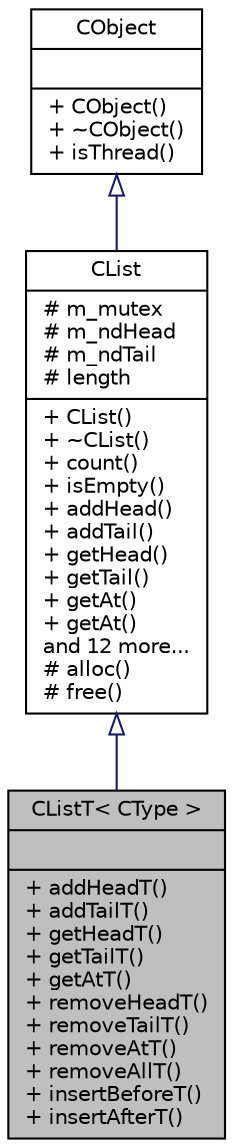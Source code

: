 digraph "CListT&lt; CType &gt;"
{
  edge [fontname="Helvetica",fontsize="10",labelfontname="Helvetica",labelfontsize="10"];
  node [fontname="Helvetica",fontsize="10",shape=record];
  Node1 [label="{CListT\< CType \>\n||+ addHeadT()\l+ addTailT()\l+ getHeadT()\l+ getTailT()\l+ getAtT()\l+ removeHeadT()\l+ removeTailT()\l+ removeAtT()\l+ removeAllT()\l+ insertBeforeT()\l+ insertAfterT()\l}",height=0.2,width=0.4,color="black", fillcolor="grey75", style="filled" fontcolor="black"];
  Node2 -> Node1 [dir="back",color="midnightblue",fontsize="10",style="solid",arrowtail="onormal",fontname="Helvetica"];
  Node2 [label="{CList\n|# m_mutex\l# m_ndHead\l# m_ndTail\l# length\l|+ CList()\l+ ~CList()\l+ count()\l+ isEmpty()\l+ addHead()\l+ addTail()\l+ getHead()\l+ getTail()\l+ getAt()\l+ getAt()\land 12 more...\l# alloc()\l# free()\l}",height=0.2,width=0.4,color="black", fillcolor="white", style="filled",URL="$df/db6/class_c_list.html"];
  Node3 -> Node2 [dir="back",color="midnightblue",fontsize="10",style="solid",arrowtail="onormal",fontname="Helvetica"];
  Node3 [label="{CObject\n||+ CObject()\l+ ~CObject()\l+ isThread()\l}",height=0.2,width=0.4,color="black", fillcolor="white", style="filled",URL="$dc/dac/class_c_object.html"];
}
